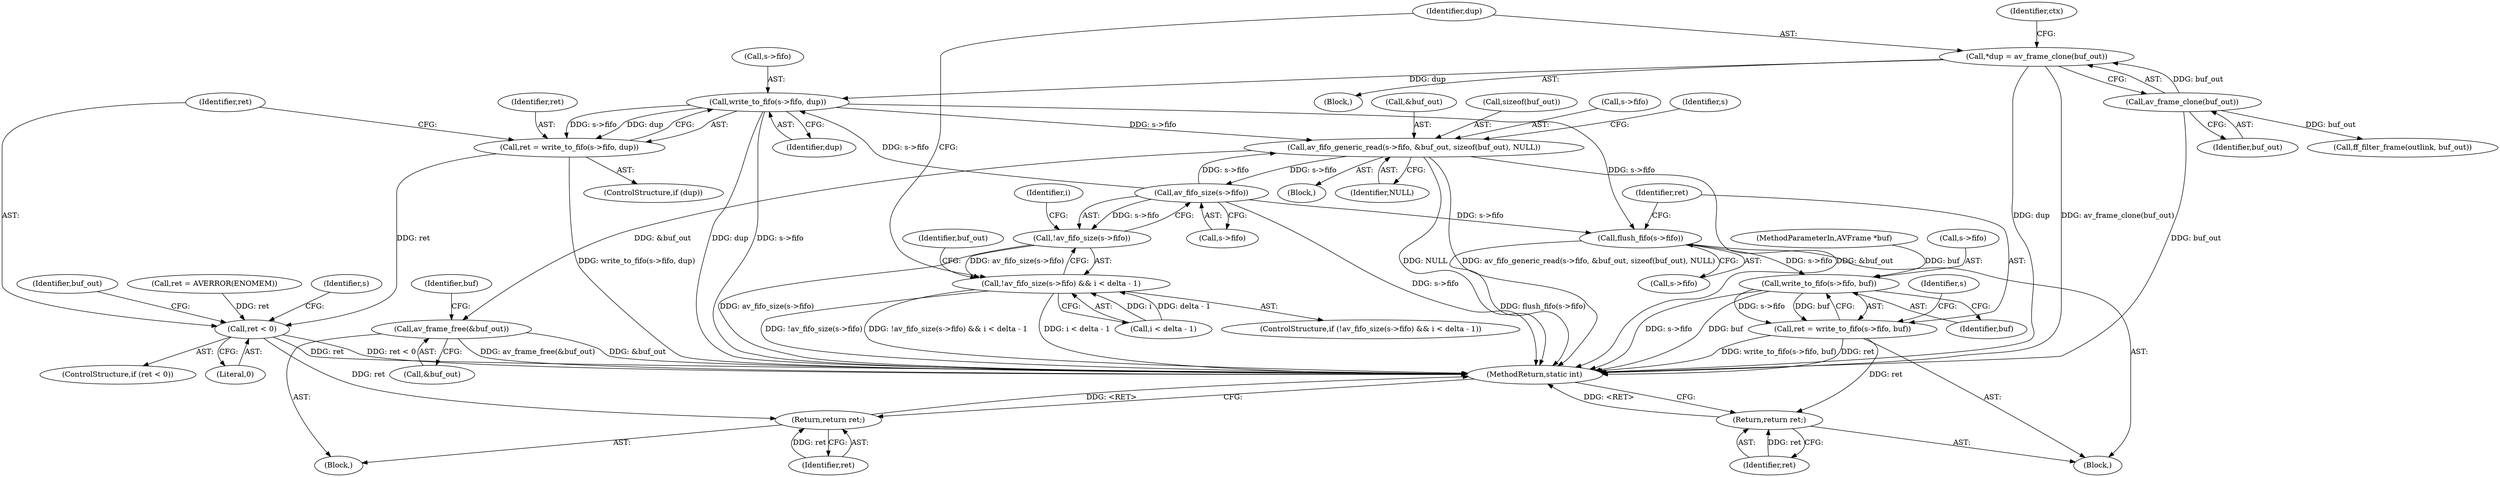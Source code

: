 digraph "0_FFmpeg_cdd5df8189ff1537f7abe8defe971f80602cc2d2@API" {
"1000376" [label="(Call,write_to_fifo(s->fifo, dup))"];
"1000353" [label="(Call,av_fifo_size(s->fifo))"];
"1000341" [label="(Call,av_fifo_generic_read(s->fifo, &buf_out, sizeof(buf_out), NULL))"];
"1000376" [label="(Call,write_to_fifo(s->fifo, dup))"];
"1000364" [label="(Call,*dup = av_frame_clone(buf_out))"];
"1000366" [label="(Call,av_frame_clone(buf_out))"];
"1000352" [label="(Call,!av_fifo_size(s->fifo))"];
"1000351" [label="(Call,!av_fifo_size(s->fifo) && i < delta - 1)"];
"1000374" [label="(Call,ret = write_to_fifo(s->fifo, dup))"];
"1000387" [label="(Call,ret < 0)"];
"1000397" [label="(Return,return ret;)"];
"1000439" [label="(Call,flush_fifo(s->fifo))"];
"1000445" [label="(Call,write_to_fifo(s->fifo, buf))"];
"1000443" [label="(Call,ret = write_to_fifo(s->fifo, buf))"];
"1000468" [label="(Return,return ret;)"];
"1000391" [label="(Call,av_frame_free(&buf_out))"];
"1000380" [label="(Identifier,dup)"];
"1000405" [label="(Identifier,buf_out)"];
"1000445" [label="(Call,write_to_fifo(s->fifo, buf))"];
"1000386" [label="(ControlStructure,if (ret < 0))"];
"1000377" [label="(Call,s->fifo)"];
"1000339" [label="(Block,)"];
"1000342" [label="(Call,s->fifo)"];
"1000444" [label="(Identifier,ret)"];
"1000354" [label="(Call,s->fifo)"];
"1000362" [label="(Block,)"];
"1000469" [label="(Identifier,ret)"];
"1000387" [label="(Call,ret < 0)"];
"1000392" [label="(Call,&buf_out)"];
"1000398" [label="(Identifier,ret)"];
"1000449" [label="(Identifier,buf)"];
"1000439" [label="(Call,flush_fifo(s->fifo))"];
"1000389" [label="(Literal,0)"];
"1000375" [label="(Identifier,ret)"];
"1000367" [label="(Identifier,buf_out)"];
"1000369" [label="(Identifier,ctx)"];
"1000350" [label="(ControlStructure,if (!av_fifo_size(s->fifo) && i < delta - 1))"];
"1000401" [label="(Identifier,s)"];
"1000341" [label="(Call,av_fifo_generic_read(s->fifo, &buf_out, sizeof(buf_out), NULL))"];
"1000108" [label="(MethodParameterIn,AVFrame *buf)"];
"1000391" [label="(Call,av_frame_free(&buf_out))"];
"1000355" [label="(Identifier,s)"];
"1000353" [label="(Call,av_fifo_size(s->fifo))"];
"1000390" [label="(Block,)"];
"1000388" [label="(Identifier,ret)"];
"1000349" [label="(Identifier,NULL)"];
"1000376" [label="(Call,write_to_fifo(s->fifo, dup))"];
"1000452" [label="(Identifier,s)"];
"1000364" [label="(Call,*dup = av_frame_clone(buf_out))"];
"1000470" [label="(MethodReturn,static int)"];
"1000352" [label="(Call,!av_fifo_size(s->fifo))"];
"1000351" [label="(Call,!av_fifo_size(s->fifo) && i < delta - 1)"];
"1000440" [label="(Call,s->fifo)"];
"1000345" [label="(Call,&buf_out)"];
"1000357" [label="(Call,i < delta - 1)"];
"1000393" [label="(Identifier,buf_out)"];
"1000397" [label="(Return,return ret;)"];
"1000468" [label="(Return,return ret;)"];
"1000347" [label="(Call,sizeof(buf_out))"];
"1000425" [label="(Call,ff_filter_frame(outlink, buf_out))"];
"1000374" [label="(Call,ret = write_to_fifo(s->fifo, dup))"];
"1000366" [label="(Call,av_frame_clone(buf_out))"];
"1000446" [label="(Call,s->fifo)"];
"1000443" [label="(Call,ret = write_to_fifo(s->fifo, buf))"];
"1000358" [label="(Identifier,i)"];
"1000365" [label="(Identifier,dup)"];
"1000396" [label="(Identifier,buf)"];
"1000372" [label="(ControlStructure,if (dup))"];
"1000109" [label="(Block,)"];
"1000382" [label="(Call,ret = AVERROR(ENOMEM))"];
"1000376" -> "1000374"  [label="AST: "];
"1000376" -> "1000380"  [label="CFG: "];
"1000377" -> "1000376"  [label="AST: "];
"1000380" -> "1000376"  [label="AST: "];
"1000374" -> "1000376"  [label="CFG: "];
"1000376" -> "1000470"  [label="DDG: s->fifo"];
"1000376" -> "1000470"  [label="DDG: dup"];
"1000376" -> "1000341"  [label="DDG: s->fifo"];
"1000376" -> "1000374"  [label="DDG: s->fifo"];
"1000376" -> "1000374"  [label="DDG: dup"];
"1000353" -> "1000376"  [label="DDG: s->fifo"];
"1000364" -> "1000376"  [label="DDG: dup"];
"1000376" -> "1000439"  [label="DDG: s->fifo"];
"1000353" -> "1000352"  [label="AST: "];
"1000353" -> "1000354"  [label="CFG: "];
"1000354" -> "1000353"  [label="AST: "];
"1000352" -> "1000353"  [label="CFG: "];
"1000353" -> "1000470"  [label="DDG: s->fifo"];
"1000353" -> "1000341"  [label="DDG: s->fifo"];
"1000353" -> "1000352"  [label="DDG: s->fifo"];
"1000341" -> "1000353"  [label="DDG: s->fifo"];
"1000353" -> "1000439"  [label="DDG: s->fifo"];
"1000341" -> "1000339"  [label="AST: "];
"1000341" -> "1000349"  [label="CFG: "];
"1000342" -> "1000341"  [label="AST: "];
"1000345" -> "1000341"  [label="AST: "];
"1000347" -> "1000341"  [label="AST: "];
"1000349" -> "1000341"  [label="AST: "];
"1000355" -> "1000341"  [label="CFG: "];
"1000341" -> "1000470"  [label="DDG: NULL"];
"1000341" -> "1000470"  [label="DDG: &buf_out"];
"1000341" -> "1000470"  [label="DDG: av_fifo_generic_read(s->fifo, &buf_out, sizeof(buf_out), NULL)"];
"1000341" -> "1000391"  [label="DDG: &buf_out"];
"1000364" -> "1000362"  [label="AST: "];
"1000364" -> "1000366"  [label="CFG: "];
"1000365" -> "1000364"  [label="AST: "];
"1000366" -> "1000364"  [label="AST: "];
"1000369" -> "1000364"  [label="CFG: "];
"1000364" -> "1000470"  [label="DDG: dup"];
"1000364" -> "1000470"  [label="DDG: av_frame_clone(buf_out)"];
"1000366" -> "1000364"  [label="DDG: buf_out"];
"1000366" -> "1000367"  [label="CFG: "];
"1000367" -> "1000366"  [label="AST: "];
"1000366" -> "1000470"  [label="DDG: buf_out"];
"1000366" -> "1000425"  [label="DDG: buf_out"];
"1000352" -> "1000351"  [label="AST: "];
"1000358" -> "1000352"  [label="CFG: "];
"1000351" -> "1000352"  [label="CFG: "];
"1000352" -> "1000470"  [label="DDG: av_fifo_size(s->fifo)"];
"1000352" -> "1000351"  [label="DDG: av_fifo_size(s->fifo)"];
"1000351" -> "1000350"  [label="AST: "];
"1000351" -> "1000357"  [label="CFG: "];
"1000357" -> "1000351"  [label="AST: "];
"1000365" -> "1000351"  [label="CFG: "];
"1000405" -> "1000351"  [label="CFG: "];
"1000351" -> "1000470"  [label="DDG: !av_fifo_size(s->fifo) && i < delta - 1"];
"1000351" -> "1000470"  [label="DDG: i < delta - 1"];
"1000351" -> "1000470"  [label="DDG: !av_fifo_size(s->fifo)"];
"1000357" -> "1000351"  [label="DDG: i"];
"1000357" -> "1000351"  [label="DDG: delta - 1"];
"1000374" -> "1000372"  [label="AST: "];
"1000375" -> "1000374"  [label="AST: "];
"1000388" -> "1000374"  [label="CFG: "];
"1000374" -> "1000470"  [label="DDG: write_to_fifo(s->fifo, dup)"];
"1000374" -> "1000387"  [label="DDG: ret"];
"1000387" -> "1000386"  [label="AST: "];
"1000387" -> "1000389"  [label="CFG: "];
"1000388" -> "1000387"  [label="AST: "];
"1000389" -> "1000387"  [label="AST: "];
"1000393" -> "1000387"  [label="CFG: "];
"1000401" -> "1000387"  [label="CFG: "];
"1000387" -> "1000470"  [label="DDG: ret"];
"1000387" -> "1000470"  [label="DDG: ret < 0"];
"1000382" -> "1000387"  [label="DDG: ret"];
"1000387" -> "1000397"  [label="DDG: ret"];
"1000397" -> "1000390"  [label="AST: "];
"1000397" -> "1000398"  [label="CFG: "];
"1000398" -> "1000397"  [label="AST: "];
"1000470" -> "1000397"  [label="CFG: "];
"1000397" -> "1000470"  [label="DDG: <RET>"];
"1000398" -> "1000397"  [label="DDG: ret"];
"1000439" -> "1000109"  [label="AST: "];
"1000439" -> "1000440"  [label="CFG: "];
"1000440" -> "1000439"  [label="AST: "];
"1000444" -> "1000439"  [label="CFG: "];
"1000439" -> "1000470"  [label="DDG: flush_fifo(s->fifo)"];
"1000439" -> "1000445"  [label="DDG: s->fifo"];
"1000445" -> "1000443"  [label="AST: "];
"1000445" -> "1000449"  [label="CFG: "];
"1000446" -> "1000445"  [label="AST: "];
"1000449" -> "1000445"  [label="AST: "];
"1000443" -> "1000445"  [label="CFG: "];
"1000445" -> "1000470"  [label="DDG: s->fifo"];
"1000445" -> "1000470"  [label="DDG: buf"];
"1000445" -> "1000443"  [label="DDG: s->fifo"];
"1000445" -> "1000443"  [label="DDG: buf"];
"1000108" -> "1000445"  [label="DDG: buf"];
"1000443" -> "1000109"  [label="AST: "];
"1000444" -> "1000443"  [label="AST: "];
"1000452" -> "1000443"  [label="CFG: "];
"1000443" -> "1000470"  [label="DDG: write_to_fifo(s->fifo, buf)"];
"1000443" -> "1000470"  [label="DDG: ret"];
"1000443" -> "1000468"  [label="DDG: ret"];
"1000468" -> "1000109"  [label="AST: "];
"1000468" -> "1000469"  [label="CFG: "];
"1000469" -> "1000468"  [label="AST: "];
"1000470" -> "1000468"  [label="CFG: "];
"1000468" -> "1000470"  [label="DDG: <RET>"];
"1000469" -> "1000468"  [label="DDG: ret"];
"1000391" -> "1000390"  [label="AST: "];
"1000391" -> "1000392"  [label="CFG: "];
"1000392" -> "1000391"  [label="AST: "];
"1000396" -> "1000391"  [label="CFG: "];
"1000391" -> "1000470"  [label="DDG: &buf_out"];
"1000391" -> "1000470"  [label="DDG: av_frame_free(&buf_out)"];
}
